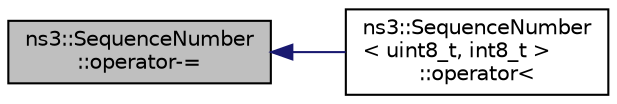 digraph "ns3::SequenceNumber::operator-="
{
  edge [fontname="Helvetica",fontsize="10",labelfontname="Helvetica",labelfontsize="10"];
  node [fontname="Helvetica",fontsize="10",shape=record];
  rankdir="LR";
  Node1 [label="ns3::SequenceNumber\l::operator-=",height=0.2,width=0.4,color="black", fillcolor="grey75", style="filled", fontcolor="black"];
  Node1 -> Node2 [dir="back",color="midnightblue",fontsize="10",style="solid"];
  Node2 [label="ns3::SequenceNumber\l\< uint8_t, int8_t \>\l::operator\<",height=0.2,width=0.4,color="black", fillcolor="white", style="filled",URL="$de/ddb/classns3_1_1SequenceNumber.html#ae32e37020b48af60c76e87f013ee3fca",tooltip="Less than operator for comparing sequence numbers. "];
}
